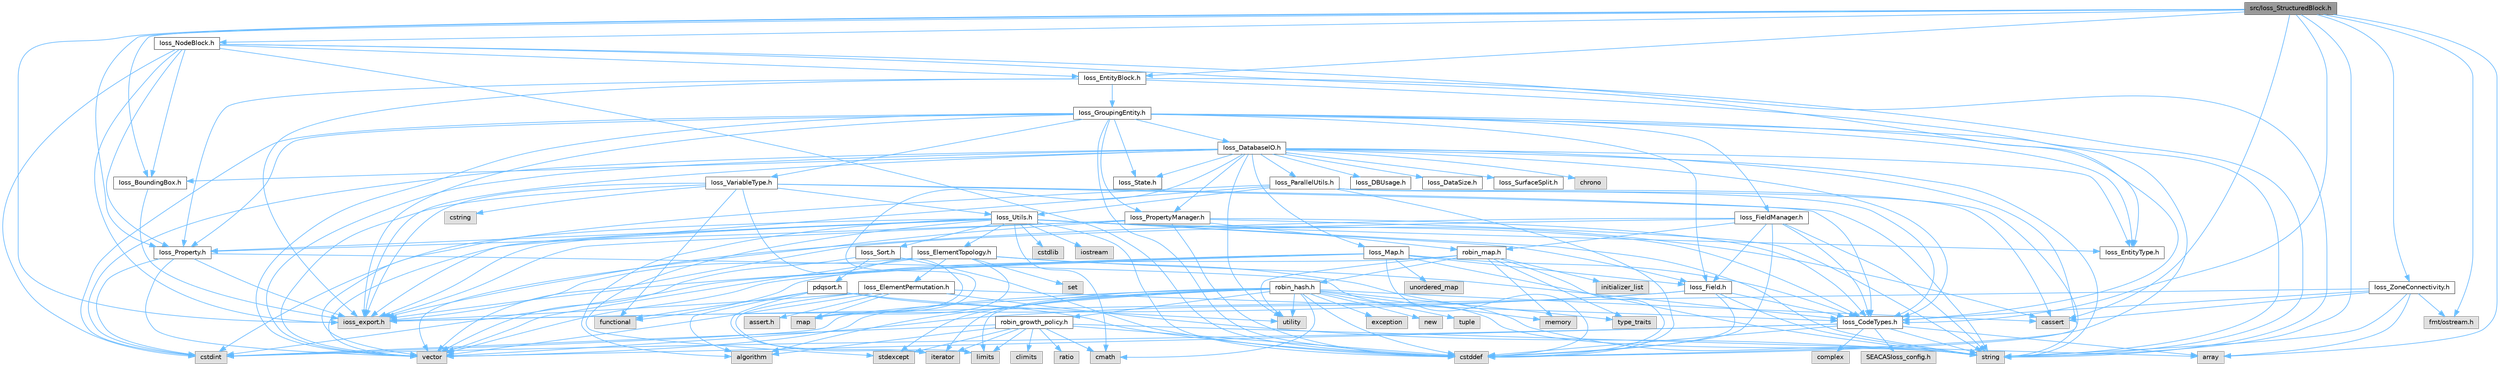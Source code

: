 digraph "src/Ioss_StructuredBlock.h"
{
 // INTERACTIVE_SVG=YES
 // LATEX_PDF_SIZE
  bgcolor="transparent";
  edge [fontname=Helvetica,fontsize=10,labelfontname=Helvetica,labelfontsize=10];
  node [fontname=Helvetica,fontsize=10,shape=box,height=0.2,width=0.4];
  Node1 [id="Node000001",label="src/Ioss_StructuredBlock.h",height=0.2,width=0.4,color="gray40", fillcolor="grey60", style="filled", fontcolor="black",tooltip=" "];
  Node1 -> Node2 [id="edge1_Node000001_Node000002",color="steelblue1",style="solid",tooltip=" "];
  Node2 [id="Node000002",label="ioss_export.h",height=0.2,width=0.4,color="grey60", fillcolor="#E0E0E0", style="filled",tooltip=" "];
  Node1 -> Node3 [id="edge2_Node000001_Node000003",color="steelblue1",style="solid",tooltip=" "];
  Node3 [id="Node000003",label="Ioss_BoundingBox.h",height=0.2,width=0.4,color="grey40", fillcolor="white", style="filled",URL="$Ioss__BoundingBox_8h.html",tooltip=" "];
  Node3 -> Node2 [id="edge3_Node000003_Node000002",color="steelblue1",style="solid",tooltip=" "];
  Node1 -> Node4 [id="edge4_Node000001_Node000004",color="steelblue1",style="solid",tooltip=" "];
  Node4 [id="Node000004",label="Ioss_CodeTypes.h",height=0.2,width=0.4,color="grey40", fillcolor="white", style="filled",URL="$Ioss__CodeTypes_8h.html",tooltip=" "];
  Node4 -> Node5 [id="edge5_Node000004_Node000005",color="steelblue1",style="solid",tooltip=" "];
  Node5 [id="Node000005",label="array",height=0.2,width=0.4,color="grey60", fillcolor="#E0E0E0", style="filled",tooltip=" "];
  Node4 -> Node6 [id="edge6_Node000004_Node000006",color="steelblue1",style="solid",tooltip=" "];
  Node6 [id="Node000006",label="cstddef",height=0.2,width=0.4,color="grey60", fillcolor="#E0E0E0", style="filled",tooltip=" "];
  Node4 -> Node7 [id="edge7_Node000004_Node000007",color="steelblue1",style="solid",tooltip=" "];
  Node7 [id="Node000007",label="cstdint",height=0.2,width=0.4,color="grey60", fillcolor="#E0E0E0", style="filled",tooltip=" "];
  Node4 -> Node8 [id="edge8_Node000004_Node000008",color="steelblue1",style="solid",tooltip=" "];
  Node8 [id="Node000008",label="string",height=0.2,width=0.4,color="grey60", fillcolor="#E0E0E0", style="filled",tooltip=" "];
  Node4 -> Node9 [id="edge9_Node000004_Node000009",color="steelblue1",style="solid",tooltip=" "];
  Node9 [id="Node000009",label="vector",height=0.2,width=0.4,color="grey60", fillcolor="#E0E0E0", style="filled",tooltip=" "];
  Node4 -> Node10 [id="edge10_Node000004_Node000010",color="steelblue1",style="solid",tooltip=" "];
  Node10 [id="Node000010",label="SEACASIoss_config.h",height=0.2,width=0.4,color="grey60", fillcolor="#E0E0E0", style="filled",tooltip=" "];
  Node4 -> Node11 [id="edge11_Node000004_Node000011",color="steelblue1",style="solid",tooltip=" "];
  Node11 [id="Node000011",label="complex",height=0.2,width=0.4,color="grey60", fillcolor="#E0E0E0", style="filled",tooltip=" "];
  Node1 -> Node12 [id="edge12_Node000001_Node000012",color="steelblue1",style="solid",tooltip=" "];
  Node12 [id="Node000012",label="Ioss_EntityBlock.h",height=0.2,width=0.4,color="grey40", fillcolor="white", style="filled",URL="$Ioss__EntityBlock_8h.html",tooltip=" "];
  Node12 -> Node2 [id="edge13_Node000012_Node000002",color="steelblue1",style="solid",tooltip=" "];
  Node12 -> Node13 [id="edge14_Node000012_Node000013",color="steelblue1",style="solid",tooltip=" "];
  Node13 [id="Node000013",label="Ioss_GroupingEntity.h",height=0.2,width=0.4,color="grey40", fillcolor="white", style="filled",URL="$Ioss__GroupingEntity_8h.html",tooltip=" "];
  Node13 -> Node2 [id="edge15_Node000013_Node000002",color="steelblue1",style="solid",tooltip=" "];
  Node13 -> Node4 [id="edge16_Node000013_Node000004",color="steelblue1",style="solid",tooltip=" "];
  Node13 -> Node14 [id="edge17_Node000013_Node000014",color="steelblue1",style="solid",tooltip=" "];
  Node14 [id="Node000014",label="Ioss_DatabaseIO.h",height=0.2,width=0.4,color="grey40", fillcolor="white", style="filled",URL="$Ioss__DatabaseIO_8h.html",tooltip=" "];
  Node14 -> Node2 [id="edge18_Node000014_Node000002",color="steelblue1",style="solid",tooltip=" "];
  Node14 -> Node3 [id="edge19_Node000014_Node000003",color="steelblue1",style="solid",tooltip=" "];
  Node14 -> Node4 [id="edge20_Node000014_Node000004",color="steelblue1",style="solid",tooltip=" "];
  Node14 -> Node15 [id="edge21_Node000014_Node000015",color="steelblue1",style="solid",tooltip=" "];
  Node15 [id="Node000015",label="Ioss_DBUsage.h",height=0.2,width=0.4,color="grey40", fillcolor="white", style="filled",URL="$Ioss__DBUsage_8h.html",tooltip=" "];
  Node14 -> Node16 [id="edge22_Node000014_Node000016",color="steelblue1",style="solid",tooltip=" "];
  Node16 [id="Node000016",label="Ioss_DataSize.h",height=0.2,width=0.4,color="grey40", fillcolor="white", style="filled",URL="$Ioss__DataSize_8h.html",tooltip=" "];
  Node14 -> Node17 [id="edge23_Node000014_Node000017",color="steelblue1",style="solid",tooltip=" "];
  Node17 [id="Node000017",label="Ioss_EntityType.h",height=0.2,width=0.4,color="grey40", fillcolor="white", style="filled",URL="$Ioss__EntityType_8h.html",tooltip=" "];
  Node14 -> Node18 [id="edge24_Node000014_Node000018",color="steelblue1",style="solid",tooltip=" "];
  Node18 [id="Node000018",label="Ioss_Map.h",height=0.2,width=0.4,color="grey40", fillcolor="white", style="filled",URL="$Ioss__Map_8h.html",tooltip=" "];
  Node18 -> Node2 [id="edge25_Node000018_Node000002",color="steelblue1",style="solid",tooltip=" "];
  Node18 -> Node4 [id="edge26_Node000018_Node000004",color="steelblue1",style="solid",tooltip=" "];
  Node18 -> Node19 [id="edge27_Node000018_Node000019",color="steelblue1",style="solid",tooltip=" "];
  Node19 [id="Node000019",label="Ioss_Field.h",height=0.2,width=0.4,color="grey40", fillcolor="white", style="filled",URL="$Ioss__Field_8h.html",tooltip=" "];
  Node19 -> Node2 [id="edge28_Node000019_Node000002",color="steelblue1",style="solid",tooltip=" "];
  Node19 -> Node4 [id="edge29_Node000019_Node000004",color="steelblue1",style="solid",tooltip=" "];
  Node19 -> Node6 [id="edge30_Node000019_Node000006",color="steelblue1",style="solid",tooltip=" "];
  Node19 -> Node8 [id="edge31_Node000019_Node000008",color="steelblue1",style="solid",tooltip=" "];
  Node19 -> Node9 [id="edge32_Node000019_Node000009",color="steelblue1",style="solid",tooltip=" "];
  Node18 -> Node6 [id="edge33_Node000018_Node000006",color="steelblue1",style="solid",tooltip=" "];
  Node18 -> Node7 [id="edge34_Node000018_Node000007",color="steelblue1",style="solid",tooltip=" "];
  Node18 -> Node8 [id="edge35_Node000018_Node000008",color="steelblue1",style="solid",tooltip=" "];
  Node18 -> Node9 [id="edge36_Node000018_Node000009",color="steelblue1",style="solid",tooltip=" "];
  Node18 -> Node20 [id="edge37_Node000018_Node000020",color="steelblue1",style="solid",tooltip=" "];
  Node20 [id="Node000020",label="unordered_map",height=0.2,width=0.4,color="grey60", fillcolor="#E0E0E0", style="filled",tooltip=" "];
  Node14 -> Node21 [id="edge38_Node000014_Node000021",color="steelblue1",style="solid",tooltip=" "];
  Node21 [id="Node000021",label="Ioss_ParallelUtils.h",height=0.2,width=0.4,color="grey40", fillcolor="white", style="filled",URL="$Ioss__ParallelUtils_8h.html",tooltip=" "];
  Node21 -> Node2 [id="edge39_Node000021_Node000002",color="steelblue1",style="solid",tooltip=" "];
  Node21 -> Node4 [id="edge40_Node000021_Node000004",color="steelblue1",style="solid",tooltip=" "];
  Node21 -> Node22 [id="edge41_Node000021_Node000022",color="steelblue1",style="solid",tooltip=" "];
  Node22 [id="Node000022",label="Ioss_Utils.h",height=0.2,width=0.4,color="grey40", fillcolor="white", style="filled",URL="$Ioss__Utils_8h.html",tooltip=" "];
  Node22 -> Node2 [id="edge42_Node000022_Node000002",color="steelblue1",style="solid",tooltip=" "];
  Node22 -> Node4 [id="edge43_Node000022_Node000004",color="steelblue1",style="solid",tooltip=" "];
  Node22 -> Node23 [id="edge44_Node000022_Node000023",color="steelblue1",style="solid",tooltip=" "];
  Node23 [id="Node000023",label="Ioss_ElementTopology.h",height=0.2,width=0.4,color="grey40", fillcolor="white", style="filled",URL="$Ioss__ElementTopology_8h.html",tooltip=" "];
  Node23 -> Node2 [id="edge45_Node000023_Node000002",color="steelblue1",style="solid",tooltip=" "];
  Node23 -> Node4 [id="edge46_Node000023_Node000004",color="steelblue1",style="solid",tooltip=" "];
  Node23 -> Node24 [id="edge47_Node000023_Node000024",color="steelblue1",style="solid",tooltip=" "];
  Node24 [id="Node000024",label="Ioss_ElementPermutation.h",height=0.2,width=0.4,color="grey40", fillcolor="white", style="filled",URL="$Ioss__ElementPermutation_8h.html",tooltip=" "];
  Node24 -> Node2 [id="edge48_Node000024_Node000002",color="steelblue1",style="solid",tooltip=" "];
  Node24 -> Node4 [id="edge49_Node000024_Node000004",color="steelblue1",style="solid",tooltip=" "];
  Node24 -> Node25 [id="edge50_Node000024_Node000025",color="steelblue1",style="solid",tooltip=" "];
  Node25 [id="Node000025",label="assert.h",height=0.2,width=0.4,color="grey60", fillcolor="#E0E0E0", style="filled",tooltip=" "];
  Node24 -> Node26 [id="edge51_Node000024_Node000026",color="steelblue1",style="solid",tooltip=" "];
  Node26 [id="Node000026",label="limits",height=0.2,width=0.4,color="grey60", fillcolor="#E0E0E0", style="filled",tooltip=" "];
  Node24 -> Node27 [id="edge52_Node000024_Node000027",color="steelblue1",style="solid",tooltip=" "];
  Node27 [id="Node000027",label="map",height=0.2,width=0.4,color="grey60", fillcolor="#E0E0E0", style="filled",tooltip=" "];
  Node24 -> Node8 [id="edge53_Node000024_Node000008",color="steelblue1",style="solid",tooltip=" "];
  Node24 -> Node9 [id="edge54_Node000024_Node000009",color="steelblue1",style="solid",tooltip=" "];
  Node23 -> Node27 [id="edge55_Node000023_Node000027",color="steelblue1",style="solid",tooltip=" "];
  Node23 -> Node28 [id="edge56_Node000023_Node000028",color="steelblue1",style="solid",tooltip=" "];
  Node28 [id="Node000028",label="set",height=0.2,width=0.4,color="grey60", fillcolor="#E0E0E0", style="filled",tooltip=" "];
  Node23 -> Node8 [id="edge57_Node000023_Node000008",color="steelblue1",style="solid",tooltip=" "];
  Node23 -> Node9 [id="edge58_Node000023_Node000009",color="steelblue1",style="solid",tooltip=" "];
  Node22 -> Node17 [id="edge59_Node000022_Node000017",color="steelblue1",style="solid",tooltip=" "];
  Node22 -> Node19 [id="edge60_Node000022_Node000019",color="steelblue1",style="solid",tooltip=" "];
  Node22 -> Node29 [id="edge61_Node000022_Node000029",color="steelblue1",style="solid",tooltip=" "];
  Node29 [id="Node000029",label="Ioss_Property.h",height=0.2,width=0.4,color="grey40", fillcolor="white", style="filled",URL="$Ioss__Property_8h.html",tooltip=" "];
  Node29 -> Node2 [id="edge62_Node000029_Node000002",color="steelblue1",style="solid",tooltip=" "];
  Node29 -> Node7 [id="edge63_Node000029_Node000007",color="steelblue1",style="solid",tooltip=" "];
  Node29 -> Node8 [id="edge64_Node000029_Node000008",color="steelblue1",style="solid",tooltip=" "];
  Node29 -> Node9 [id="edge65_Node000029_Node000009",color="steelblue1",style="solid",tooltip=" "];
  Node22 -> Node30 [id="edge66_Node000022_Node000030",color="steelblue1",style="solid",tooltip=" "];
  Node30 [id="Node000030",label="Ioss_Sort.h",height=0.2,width=0.4,color="grey40", fillcolor="white", style="filled",URL="$Ioss__Sort_8h.html",tooltip=" "];
  Node30 -> Node31 [id="edge67_Node000030_Node000031",color="steelblue1",style="solid",tooltip=" "];
  Node31 [id="Node000031",label="pdqsort.h",height=0.2,width=0.4,color="grey40", fillcolor="white", style="filled",URL="$pdqsort_8h.html",tooltip=" "];
  Node31 -> Node32 [id="edge68_Node000031_Node000032",color="steelblue1",style="solid",tooltip=" "];
  Node32 [id="Node000032",label="algorithm",height=0.2,width=0.4,color="grey60", fillcolor="#E0E0E0", style="filled",tooltip=" "];
  Node31 -> Node6 [id="edge69_Node000031_Node000006",color="steelblue1",style="solid",tooltip=" "];
  Node31 -> Node33 [id="edge70_Node000031_Node000033",color="steelblue1",style="solid",tooltip=" "];
  Node33 [id="Node000033",label="functional",height=0.2,width=0.4,color="grey60", fillcolor="#E0E0E0", style="filled",tooltip=" "];
  Node31 -> Node34 [id="edge71_Node000031_Node000034",color="steelblue1",style="solid",tooltip=" "];
  Node34 [id="Node000034",label="iterator",height=0.2,width=0.4,color="grey60", fillcolor="#E0E0E0", style="filled",tooltip=" "];
  Node31 -> Node35 [id="edge72_Node000031_Node000035",color="steelblue1",style="solid",tooltip=" "];
  Node35 [id="Node000035",label="utility",height=0.2,width=0.4,color="grey60", fillcolor="#E0E0E0", style="filled",tooltip=" "];
  Node30 -> Node6 [id="edge73_Node000030_Node000006",color="steelblue1",style="solid",tooltip=" "];
  Node30 -> Node9 [id="edge74_Node000030_Node000009",color="steelblue1",style="solid",tooltip=" "];
  Node22 -> Node32 [id="edge75_Node000022_Node000032",color="steelblue1",style="solid",tooltip=" "];
  Node22 -> Node36 [id="edge76_Node000022_Node000036",color="steelblue1",style="solid",tooltip=" "];
  Node36 [id="Node000036",label="cassert",height=0.2,width=0.4,color="grey60", fillcolor="#E0E0E0", style="filled",tooltip=" "];
  Node22 -> Node37 [id="edge77_Node000022_Node000037",color="steelblue1",style="solid",tooltip=" "];
  Node37 [id="Node000037",label="cmath",height=0.2,width=0.4,color="grey60", fillcolor="#E0E0E0", style="filled",tooltip=" "];
  Node22 -> Node6 [id="edge78_Node000022_Node000006",color="steelblue1",style="solid",tooltip=" "];
  Node22 -> Node7 [id="edge79_Node000022_Node000007",color="steelblue1",style="solid",tooltip=" "];
  Node22 -> Node38 [id="edge80_Node000022_Node000038",color="steelblue1",style="solid",tooltip=" "];
  Node38 [id="Node000038",label="cstdlib",height=0.2,width=0.4,color="grey60", fillcolor="#E0E0E0", style="filled",tooltip=" "];
  Node22 -> Node39 [id="edge81_Node000022_Node000039",color="steelblue1",style="solid",tooltip=" "];
  Node39 [id="Node000039",label="iostream",height=0.2,width=0.4,color="grey60", fillcolor="#E0E0E0", style="filled",tooltip=" "];
  Node22 -> Node40 [id="edge82_Node000022_Node000040",color="steelblue1",style="solid",tooltip=" "];
  Node40 [id="Node000040",label="stdexcept",height=0.2,width=0.4,color="grey60", fillcolor="#E0E0E0", style="filled",tooltip=" "];
  Node22 -> Node8 [id="edge83_Node000022_Node000008",color="steelblue1",style="solid",tooltip=" "];
  Node22 -> Node9 [id="edge84_Node000022_Node000009",color="steelblue1",style="solid",tooltip=" "];
  Node21 -> Node36 [id="edge85_Node000021_Node000036",color="steelblue1",style="solid",tooltip=" "];
  Node21 -> Node6 [id="edge86_Node000021_Node000006",color="steelblue1",style="solid",tooltip=" "];
  Node21 -> Node8 [id="edge87_Node000021_Node000008",color="steelblue1",style="solid",tooltip=" "];
  Node21 -> Node9 [id="edge88_Node000021_Node000009",color="steelblue1",style="solid",tooltip=" "];
  Node14 -> Node41 [id="edge89_Node000014_Node000041",color="steelblue1",style="solid",tooltip=" "];
  Node41 [id="Node000041",label="Ioss_PropertyManager.h",height=0.2,width=0.4,color="grey40", fillcolor="white", style="filled",URL="$Ioss__PropertyManager_8h.html",tooltip=" "];
  Node41 -> Node2 [id="edge90_Node000041_Node000002",color="steelblue1",style="solid",tooltip=" "];
  Node41 -> Node4 [id="edge91_Node000041_Node000004",color="steelblue1",style="solid",tooltip=" "];
  Node41 -> Node29 [id="edge92_Node000041_Node000029",color="steelblue1",style="solid",tooltip=" "];
  Node41 -> Node6 [id="edge93_Node000041_Node000006",color="steelblue1",style="solid",tooltip=" "];
  Node41 -> Node8 [id="edge94_Node000041_Node000008",color="steelblue1",style="solid",tooltip=" "];
  Node41 -> Node9 [id="edge95_Node000041_Node000009",color="steelblue1",style="solid",tooltip=" "];
  Node41 -> Node42 [id="edge96_Node000041_Node000042",color="steelblue1",style="solid",tooltip=" "];
  Node42 [id="Node000042",label="robin_map.h",height=0.2,width=0.4,color="grey40", fillcolor="white", style="filled",URL="$robin__map_8h.html",tooltip=" "];
  Node42 -> Node6 [id="edge97_Node000042_Node000006",color="steelblue1",style="solid",tooltip=" "];
  Node42 -> Node33 [id="edge98_Node000042_Node000033",color="steelblue1",style="solid",tooltip=" "];
  Node42 -> Node43 [id="edge99_Node000042_Node000043",color="steelblue1",style="solid",tooltip=" "];
  Node43 [id="Node000043",label="initializer_list",height=0.2,width=0.4,color="grey60", fillcolor="#E0E0E0", style="filled",tooltip=" "];
  Node42 -> Node44 [id="edge100_Node000042_Node000044",color="steelblue1",style="solid",tooltip=" "];
  Node44 [id="Node000044",label="memory",height=0.2,width=0.4,color="grey60", fillcolor="#E0E0E0", style="filled",tooltip=" "];
  Node42 -> Node45 [id="edge101_Node000042_Node000045",color="steelblue1",style="solid",tooltip=" "];
  Node45 [id="Node000045",label="type_traits",height=0.2,width=0.4,color="grey60", fillcolor="#E0E0E0", style="filled",tooltip=" "];
  Node42 -> Node35 [id="edge102_Node000042_Node000035",color="steelblue1",style="solid",tooltip=" "];
  Node42 -> Node46 [id="edge103_Node000042_Node000046",color="steelblue1",style="solid",tooltip=" "];
  Node46 [id="Node000046",label="robin_hash.h",height=0.2,width=0.4,color="grey40", fillcolor="white", style="filled",URL="$robin__hash_8h.html",tooltip=" "];
  Node46 -> Node32 [id="edge104_Node000046_Node000032",color="steelblue1",style="solid",tooltip=" "];
  Node46 -> Node36 [id="edge105_Node000046_Node000036",color="steelblue1",style="solid",tooltip=" "];
  Node46 -> Node37 [id="edge106_Node000046_Node000037",color="steelblue1",style="solid",tooltip=" "];
  Node46 -> Node6 [id="edge107_Node000046_Node000006",color="steelblue1",style="solid",tooltip=" "];
  Node46 -> Node7 [id="edge108_Node000046_Node000007",color="steelblue1",style="solid",tooltip=" "];
  Node46 -> Node47 [id="edge109_Node000046_Node000047",color="steelblue1",style="solid",tooltip=" "];
  Node47 [id="Node000047",label="exception",height=0.2,width=0.4,color="grey60", fillcolor="#E0E0E0", style="filled",tooltip=" "];
  Node46 -> Node34 [id="edge110_Node000046_Node000034",color="steelblue1",style="solid",tooltip=" "];
  Node46 -> Node26 [id="edge111_Node000046_Node000026",color="steelblue1",style="solid",tooltip=" "];
  Node46 -> Node44 [id="edge112_Node000046_Node000044",color="steelblue1",style="solid",tooltip=" "];
  Node46 -> Node48 [id="edge113_Node000046_Node000048",color="steelblue1",style="solid",tooltip=" "];
  Node48 [id="Node000048",label="new",height=0.2,width=0.4,color="grey60", fillcolor="#E0E0E0", style="filled",tooltip=" "];
  Node46 -> Node40 [id="edge114_Node000046_Node000040",color="steelblue1",style="solid",tooltip=" "];
  Node46 -> Node49 [id="edge115_Node000046_Node000049",color="steelblue1",style="solid",tooltip=" "];
  Node49 [id="Node000049",label="tuple",height=0.2,width=0.4,color="grey60", fillcolor="#E0E0E0", style="filled",tooltip=" "];
  Node46 -> Node45 [id="edge116_Node000046_Node000045",color="steelblue1",style="solid",tooltip=" "];
  Node46 -> Node35 [id="edge117_Node000046_Node000035",color="steelblue1",style="solid",tooltip=" "];
  Node46 -> Node9 [id="edge118_Node000046_Node000009",color="steelblue1",style="solid",tooltip=" "];
  Node46 -> Node50 [id="edge119_Node000046_Node000050",color="steelblue1",style="solid",tooltip=" "];
  Node50 [id="Node000050",label="robin_growth_policy.h",height=0.2,width=0.4,color="grey40", fillcolor="white", style="filled",URL="$robin__growth__policy_8h.html",tooltip=" "];
  Node50 -> Node32 [id="edge120_Node000050_Node000032",color="steelblue1",style="solid",tooltip=" "];
  Node50 -> Node5 [id="edge121_Node000050_Node000005",color="steelblue1",style="solid",tooltip=" "];
  Node50 -> Node51 [id="edge122_Node000050_Node000051",color="steelblue1",style="solid",tooltip=" "];
  Node51 [id="Node000051",label="climits",height=0.2,width=0.4,color="grey60", fillcolor="#E0E0E0", style="filled",tooltip=" "];
  Node50 -> Node37 [id="edge123_Node000050_Node000037",color="steelblue1",style="solid",tooltip=" "];
  Node50 -> Node6 [id="edge124_Node000050_Node000006",color="steelblue1",style="solid",tooltip=" "];
  Node50 -> Node7 [id="edge125_Node000050_Node000007",color="steelblue1",style="solid",tooltip=" "];
  Node50 -> Node34 [id="edge126_Node000050_Node000034",color="steelblue1",style="solid",tooltip=" "];
  Node50 -> Node26 [id="edge127_Node000050_Node000026",color="steelblue1",style="solid",tooltip=" "];
  Node50 -> Node52 [id="edge128_Node000050_Node000052",color="steelblue1",style="solid",tooltip=" "];
  Node52 [id="Node000052",label="ratio",height=0.2,width=0.4,color="grey60", fillcolor="#E0E0E0", style="filled",tooltip=" "];
  Node50 -> Node40 [id="edge129_Node000050_Node000040",color="steelblue1",style="solid",tooltip=" "];
  Node14 -> Node53 [id="edge130_Node000014_Node000053",color="steelblue1",style="solid",tooltip=" "];
  Node53 [id="Node000053",label="Ioss_State.h",height=0.2,width=0.4,color="grey40", fillcolor="white", style="filled",URL="$Ioss__State_8h.html",tooltip=" "];
  Node14 -> Node54 [id="edge131_Node000014_Node000054",color="steelblue1",style="solid",tooltip=" "];
  Node54 [id="Node000054",label="Ioss_SurfaceSplit.h",height=0.2,width=0.4,color="grey40", fillcolor="white", style="filled",URL="$Ioss__SurfaceSplit_8h.html",tooltip=" "];
  Node14 -> Node55 [id="edge132_Node000014_Node000055",color="steelblue1",style="solid",tooltip=" "];
  Node55 [id="Node000055",label="chrono",height=0.2,width=0.4,color="grey60", fillcolor="#E0E0E0", style="filled",tooltip=" "];
  Node14 -> Node6 [id="edge133_Node000014_Node000006",color="steelblue1",style="solid",tooltip=" "];
  Node14 -> Node7 [id="edge134_Node000014_Node000007",color="steelblue1",style="solid",tooltip=" "];
  Node14 -> Node27 [id="edge135_Node000014_Node000027",color="steelblue1",style="solid",tooltip=" "];
  Node14 -> Node8 [id="edge136_Node000014_Node000008",color="steelblue1",style="solid",tooltip=" "];
  Node14 -> Node35 [id="edge137_Node000014_Node000035",color="steelblue1",style="solid",tooltip=" "];
  Node14 -> Node9 [id="edge138_Node000014_Node000009",color="steelblue1",style="solid",tooltip=" "];
  Node13 -> Node17 [id="edge139_Node000013_Node000017",color="steelblue1",style="solid",tooltip=" "];
  Node13 -> Node19 [id="edge140_Node000013_Node000019",color="steelblue1",style="solid",tooltip=" "];
  Node13 -> Node56 [id="edge141_Node000013_Node000056",color="steelblue1",style="solid",tooltip=" "];
  Node56 [id="Node000056",label="Ioss_FieldManager.h",height=0.2,width=0.4,color="grey40", fillcolor="white", style="filled",URL="$Ioss__FieldManager_8h.html",tooltip=" "];
  Node56 -> Node2 [id="edge142_Node000056_Node000002",color="steelblue1",style="solid",tooltip=" "];
  Node56 -> Node4 [id="edge143_Node000056_Node000004",color="steelblue1",style="solid",tooltip=" "];
  Node56 -> Node19 [id="edge144_Node000056_Node000019",color="steelblue1",style="solid",tooltip=" "];
  Node56 -> Node6 [id="edge145_Node000056_Node000006",color="steelblue1",style="solid",tooltip=" "];
  Node56 -> Node8 [id="edge146_Node000056_Node000008",color="steelblue1",style="solid",tooltip=" "];
  Node56 -> Node9 [id="edge147_Node000056_Node000009",color="steelblue1",style="solid",tooltip=" "];
  Node56 -> Node42 [id="edge148_Node000056_Node000042",color="steelblue1",style="solid",tooltip=" "];
  Node13 -> Node29 [id="edge149_Node000013_Node000029",color="steelblue1",style="solid",tooltip=" "];
  Node13 -> Node41 [id="edge150_Node000013_Node000041",color="steelblue1",style="solid",tooltip=" "];
  Node13 -> Node53 [id="edge151_Node000013_Node000053",color="steelblue1",style="solid",tooltip=" "];
  Node13 -> Node57 [id="edge152_Node000013_Node000057",color="steelblue1",style="solid",tooltip=" "];
  Node57 [id="Node000057",label="Ioss_VariableType.h",height=0.2,width=0.4,color="grey40", fillcolor="white", style="filled",URL="$Ioss__VariableType_8h.html",tooltip=" "];
  Node57 -> Node2 [id="edge153_Node000057_Node000002",color="steelblue1",style="solid",tooltip=" "];
  Node57 -> Node4 [id="edge154_Node000057_Node000004",color="steelblue1",style="solid",tooltip=" "];
  Node57 -> Node22 [id="edge155_Node000057_Node000022",color="steelblue1",style="solid",tooltip=" "];
  Node57 -> Node58 [id="edge156_Node000057_Node000058",color="steelblue1",style="solid",tooltip=" "];
  Node58 [id="Node000058",label="cstring",height=0.2,width=0.4,color="grey60", fillcolor="#E0E0E0", style="filled",tooltip=" "];
  Node57 -> Node33 [id="edge157_Node000057_Node000033",color="steelblue1",style="solid",tooltip=" "];
  Node57 -> Node27 [id="edge158_Node000057_Node000027",color="steelblue1",style="solid",tooltip=" "];
  Node57 -> Node8 [id="edge159_Node000057_Node000008",color="steelblue1",style="solid",tooltip=" "];
  Node57 -> Node9 [id="edge160_Node000057_Node000009",color="steelblue1",style="solid",tooltip=" "];
  Node13 -> Node6 [id="edge161_Node000013_Node000006",color="steelblue1",style="solid",tooltip=" "];
  Node13 -> Node7 [id="edge162_Node000013_Node000007",color="steelblue1",style="solid",tooltip=" "];
  Node13 -> Node8 [id="edge163_Node000013_Node000008",color="steelblue1",style="solid",tooltip=" "];
  Node13 -> Node9 [id="edge164_Node000013_Node000009",color="steelblue1",style="solid",tooltip=" "];
  Node12 -> Node29 [id="edge165_Node000012_Node000029",color="steelblue1",style="solid",tooltip=" "];
  Node12 -> Node6 [id="edge166_Node000012_Node000006",color="steelblue1",style="solid",tooltip=" "];
  Node12 -> Node8 [id="edge167_Node000012_Node000008",color="steelblue1",style="solid",tooltip=" "];
  Node1 -> Node59 [id="edge168_Node000001_Node000059",color="steelblue1",style="solid",tooltip=" "];
  Node59 [id="Node000059",label="Ioss_NodeBlock.h",height=0.2,width=0.4,color="grey40", fillcolor="white", style="filled",URL="$Ioss__NodeBlock_8h.html",tooltip=" "];
  Node59 -> Node2 [id="edge169_Node000059_Node000002",color="steelblue1",style="solid",tooltip=" "];
  Node59 -> Node3 [id="edge170_Node000059_Node000003",color="steelblue1",style="solid",tooltip=" "];
  Node59 -> Node12 [id="edge171_Node000059_Node000012",color="steelblue1",style="solid",tooltip=" "];
  Node59 -> Node17 [id="edge172_Node000059_Node000017",color="steelblue1",style="solid",tooltip=" "];
  Node59 -> Node29 [id="edge173_Node000059_Node000029",color="steelblue1",style="solid",tooltip=" "];
  Node59 -> Node6 [id="edge174_Node000059_Node000006",color="steelblue1",style="solid",tooltip=" "];
  Node59 -> Node7 [id="edge175_Node000059_Node000007",color="steelblue1",style="solid",tooltip=" "];
  Node59 -> Node8 [id="edge176_Node000059_Node000008",color="steelblue1",style="solid",tooltip=" "];
  Node1 -> Node29 [id="edge177_Node000001_Node000029",color="steelblue1",style="solid",tooltip=" "];
  Node1 -> Node60 [id="edge178_Node000001_Node000060",color="steelblue1",style="solid",tooltip=" "];
  Node60 [id="Node000060",label="Ioss_ZoneConnectivity.h",height=0.2,width=0.4,color="grey40", fillcolor="white", style="filled",URL="$Ioss__ZoneConnectivity_8h.html",tooltip=" "];
  Node60 -> Node2 [id="edge179_Node000060_Node000002",color="steelblue1",style="solid",tooltip=" "];
  Node60 -> Node4 [id="edge180_Node000060_Node000004",color="steelblue1",style="solid",tooltip=" "];
  Node60 -> Node5 [id="edge181_Node000060_Node000005",color="steelblue1",style="solid",tooltip=" "];
  Node60 -> Node36 [id="edge182_Node000060_Node000036",color="steelblue1",style="solid",tooltip=" "];
  Node60 -> Node61 [id="edge183_Node000060_Node000061",color="steelblue1",style="solid",tooltip=" "];
  Node61 [id="Node000061",label="fmt/ostream.h",height=0.2,width=0.4,color="grey60", fillcolor="#E0E0E0", style="filled",tooltip=" "];
  Node60 -> Node8 [id="edge184_Node000060_Node000008",color="steelblue1",style="solid",tooltip=" "];
  Node1 -> Node5 [id="edge185_Node000001_Node000005",color="steelblue1",style="solid",tooltip=" "];
  Node1 -> Node36 [id="edge186_Node000001_Node000036",color="steelblue1",style="solid",tooltip=" "];
  Node1 -> Node61 [id="edge187_Node000001_Node000061",color="steelblue1",style="solid",tooltip=" "];
  Node1 -> Node8 [id="edge188_Node000001_Node000008",color="steelblue1",style="solid",tooltip=" "];
}
